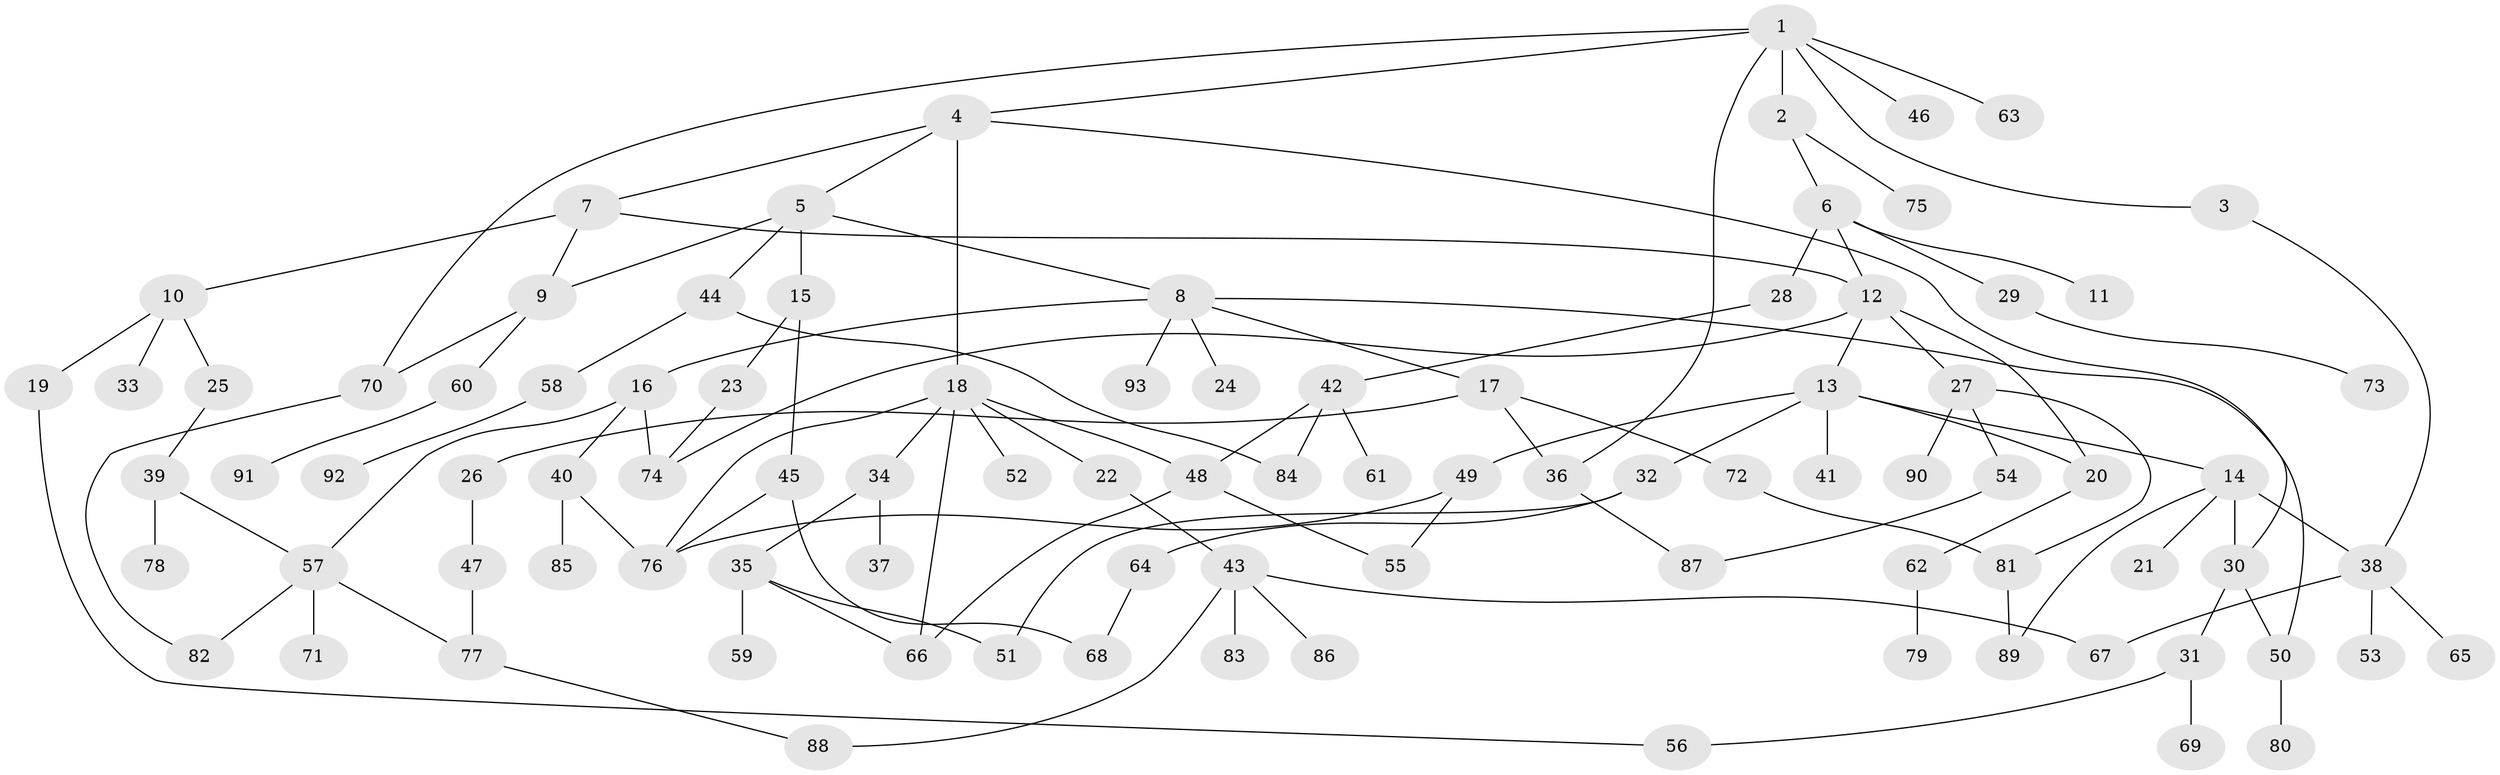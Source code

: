 // coarse degree distribution, {5: 0.10606060606060606, 4: 0.15151515151515152, 6: 0.045454545454545456, 3: 0.21212121212121213, 2: 0.3181818181818182, 1: 0.16666666666666666}
// Generated by graph-tools (version 1.1) at 2025/36/03/04/25 23:36:04]
// undirected, 93 vertices, 121 edges
graph export_dot {
  node [color=gray90,style=filled];
  1;
  2;
  3;
  4;
  5;
  6;
  7;
  8;
  9;
  10;
  11;
  12;
  13;
  14;
  15;
  16;
  17;
  18;
  19;
  20;
  21;
  22;
  23;
  24;
  25;
  26;
  27;
  28;
  29;
  30;
  31;
  32;
  33;
  34;
  35;
  36;
  37;
  38;
  39;
  40;
  41;
  42;
  43;
  44;
  45;
  46;
  47;
  48;
  49;
  50;
  51;
  52;
  53;
  54;
  55;
  56;
  57;
  58;
  59;
  60;
  61;
  62;
  63;
  64;
  65;
  66;
  67;
  68;
  69;
  70;
  71;
  72;
  73;
  74;
  75;
  76;
  77;
  78;
  79;
  80;
  81;
  82;
  83;
  84;
  85;
  86;
  87;
  88;
  89;
  90;
  91;
  92;
  93;
  1 -- 2;
  1 -- 3;
  1 -- 4;
  1 -- 36;
  1 -- 46;
  1 -- 63;
  1 -- 70;
  2 -- 6;
  2 -- 75;
  3 -- 38;
  4 -- 5;
  4 -- 7;
  4 -- 18;
  4 -- 30;
  5 -- 8;
  5 -- 15;
  5 -- 44;
  5 -- 9;
  6 -- 11;
  6 -- 12;
  6 -- 28;
  6 -- 29;
  7 -- 9;
  7 -- 10;
  7 -- 12;
  8 -- 16;
  8 -- 17;
  8 -- 24;
  8 -- 93;
  8 -- 50;
  9 -- 60;
  9 -- 70;
  10 -- 19;
  10 -- 25;
  10 -- 33;
  12 -- 13;
  12 -- 27;
  12 -- 74;
  12 -- 20;
  13 -- 14;
  13 -- 20;
  13 -- 32;
  13 -- 41;
  13 -- 49;
  14 -- 21;
  14 -- 30;
  14 -- 38;
  14 -- 89;
  15 -- 23;
  15 -- 45;
  16 -- 40;
  16 -- 74;
  16 -- 57;
  17 -- 26;
  17 -- 72;
  17 -- 36;
  18 -- 22;
  18 -- 34;
  18 -- 48;
  18 -- 52;
  18 -- 76;
  18 -- 66;
  19 -- 56;
  20 -- 62;
  22 -- 43;
  23 -- 74;
  25 -- 39;
  26 -- 47;
  27 -- 54;
  27 -- 81;
  27 -- 90;
  28 -- 42;
  29 -- 73;
  30 -- 31;
  30 -- 50;
  31 -- 56;
  31 -- 69;
  32 -- 51;
  32 -- 64;
  34 -- 35;
  34 -- 37;
  35 -- 59;
  35 -- 66;
  35 -- 51;
  36 -- 87;
  38 -- 53;
  38 -- 65;
  38 -- 67;
  39 -- 57;
  39 -- 78;
  40 -- 85;
  40 -- 76;
  42 -- 61;
  42 -- 48;
  42 -- 84;
  43 -- 83;
  43 -- 86;
  43 -- 67;
  43 -- 88;
  44 -- 58;
  44 -- 84;
  45 -- 68;
  45 -- 76;
  47 -- 77;
  48 -- 66;
  48 -- 55;
  49 -- 55;
  49 -- 76;
  50 -- 80;
  54 -- 87;
  57 -- 71;
  57 -- 77;
  57 -- 82;
  58 -- 92;
  60 -- 91;
  62 -- 79;
  64 -- 68;
  70 -- 82;
  72 -- 81;
  77 -- 88;
  81 -- 89;
}
